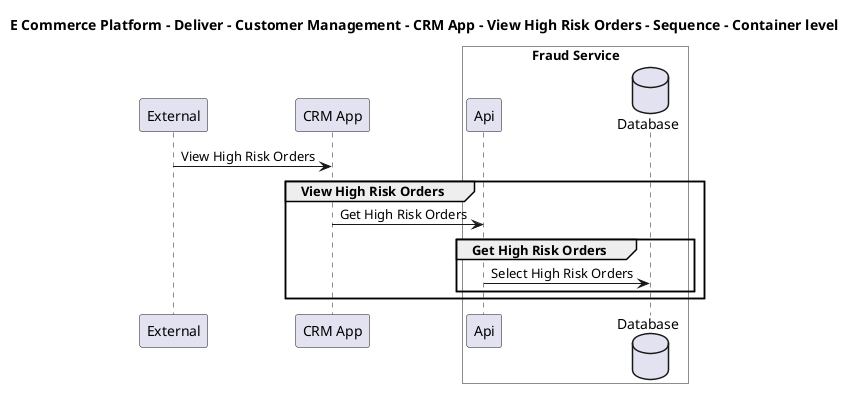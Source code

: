@startuml

title E Commerce Platform - Deliver - Customer Management - CRM App - View High Risk Orders - Sequence - Container level

participant "External" as C4InterFlow.SoftwareSystems.ExternalSystem
participant "CRM App" as ECommercePlatform.Deliver.CustomerManagement.SoftwareSystems.CRMApp

box "Fraud Service" #White
    participant "Api" as ECommercePlatform.Deliver.FraudManagement.SoftwareSystems.FraudService.Containers.Api
    database "Database" as ECommercePlatform.Deliver.FraudManagement.SoftwareSystems.FraudService.Containers.Database
end box


C4InterFlow.SoftwareSystems.ExternalSystem -> ECommercePlatform.Deliver.CustomerManagement.SoftwareSystems.CRMApp : View High Risk Orders
group View High Risk Orders
ECommercePlatform.Deliver.CustomerManagement.SoftwareSystems.CRMApp -> ECommercePlatform.Deliver.FraudManagement.SoftwareSystems.FraudService.Containers.Api : Get High Risk Orders
group Get High Risk Orders
ECommercePlatform.Deliver.FraudManagement.SoftwareSystems.FraudService.Containers.Api -> ECommercePlatform.Deliver.FraudManagement.SoftwareSystems.FraudService.Containers.Database : Select High Risk Orders
end
end


@enduml
